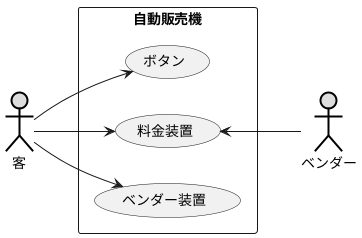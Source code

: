 @startuml 演習６－４－２
left to right direction
actor 客 as customer#DDDDDD;line:black;line.bold;
actor ベンダー as vendor#DDDDDD;line:black;line.bold;
rectangle 自動販売機 {
    usecase ボタン as button
    usecase 料金装置 as price 
    usecase ベンダー装置 as vendormachine
}
customer --> button
customer --> price
customer --> vendormachine
price <-- vendor

@enduml